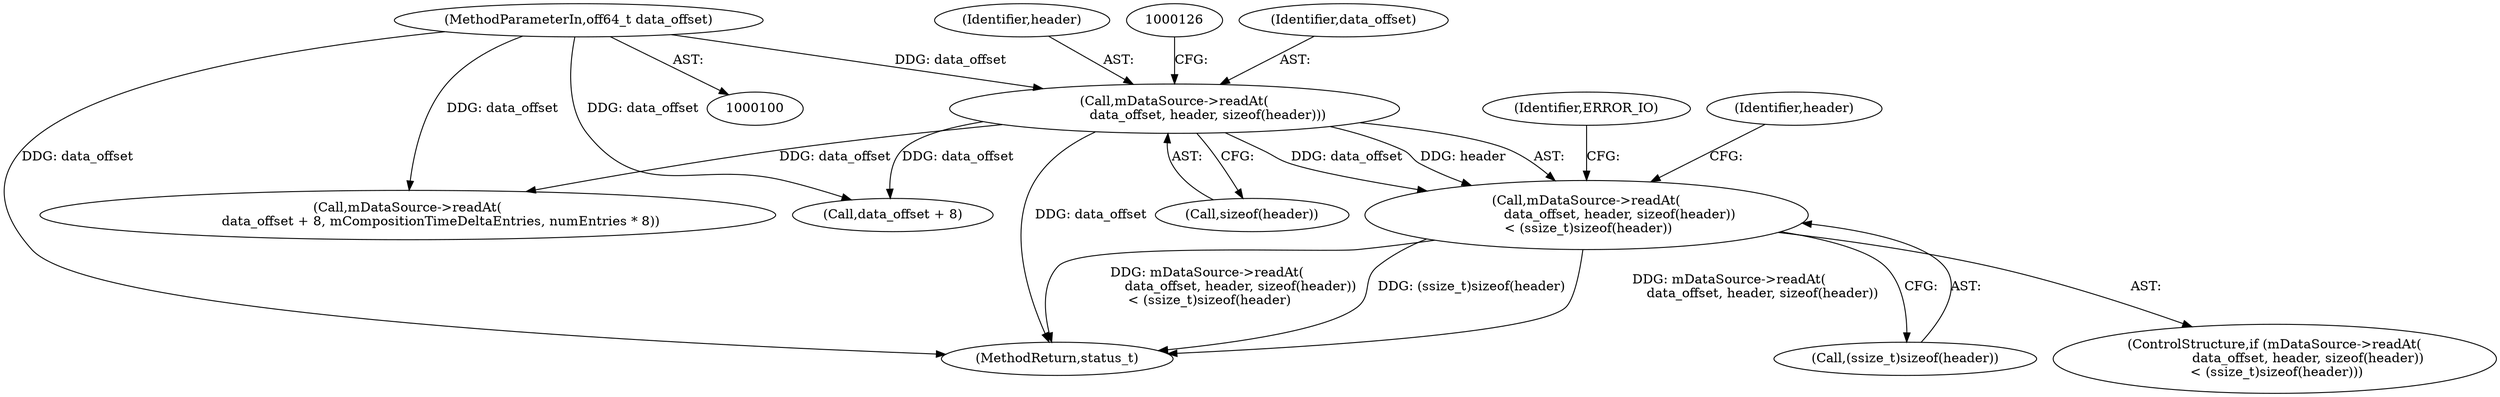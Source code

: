 digraph "0_Android_edd4a76eb4747bd19ed122df46fa46b452c12a0d@API" {
"1000119" [label="(Call,mDataSource->readAt(\n                data_offset, header, sizeof(header))\n < (ssize_t)sizeof(header))"];
"1000120" [label="(Call,mDataSource->readAt(\n                data_offset, header, sizeof(header)))"];
"1000101" [label="(MethodParameterIn,off64_t data_offset)"];
"1000184" [label="(Call,mDataSource->readAt(\n                data_offset + 8, mCompositionTimeDeltaEntries, numEntries * 8))"];
"1000231" [label="(MethodReturn,status_t)"];
"1000118" [label="(ControlStructure,if (mDataSource->readAt(\n                data_offset, header, sizeof(header))\n < (ssize_t)sizeof(header)))"];
"1000185" [label="(Call,data_offset + 8)"];
"1000131" [label="(Identifier,ERROR_IO)"];
"1000120" [label="(Call,mDataSource->readAt(\n                data_offset, header, sizeof(header)))"];
"1000119" [label="(Call,mDataSource->readAt(\n                data_offset, header, sizeof(header))\n < (ssize_t)sizeof(header))"];
"1000125" [label="(Call,(ssize_t)sizeof(header))"];
"1000135" [label="(Identifier,header)"];
"1000123" [label="(Call,sizeof(header))"];
"1000121" [label="(Identifier,data_offset)"];
"1000101" [label="(MethodParameterIn,off64_t data_offset)"];
"1000122" [label="(Identifier,header)"];
"1000119" -> "1000118"  [label="AST: "];
"1000119" -> "1000125"  [label="CFG: "];
"1000120" -> "1000119"  [label="AST: "];
"1000125" -> "1000119"  [label="AST: "];
"1000131" -> "1000119"  [label="CFG: "];
"1000135" -> "1000119"  [label="CFG: "];
"1000119" -> "1000231"  [label="DDG: mDataSource->readAt(\n                data_offset, header, sizeof(header))\n < (ssize_t)sizeof(header)"];
"1000119" -> "1000231"  [label="DDG: (ssize_t)sizeof(header)"];
"1000119" -> "1000231"  [label="DDG: mDataSource->readAt(\n                data_offset, header, sizeof(header))"];
"1000120" -> "1000119"  [label="DDG: data_offset"];
"1000120" -> "1000119"  [label="DDG: header"];
"1000120" -> "1000123"  [label="CFG: "];
"1000121" -> "1000120"  [label="AST: "];
"1000122" -> "1000120"  [label="AST: "];
"1000123" -> "1000120"  [label="AST: "];
"1000126" -> "1000120"  [label="CFG: "];
"1000120" -> "1000231"  [label="DDG: data_offset"];
"1000101" -> "1000120"  [label="DDG: data_offset"];
"1000120" -> "1000184"  [label="DDG: data_offset"];
"1000120" -> "1000185"  [label="DDG: data_offset"];
"1000101" -> "1000100"  [label="AST: "];
"1000101" -> "1000231"  [label="DDG: data_offset"];
"1000101" -> "1000184"  [label="DDG: data_offset"];
"1000101" -> "1000185"  [label="DDG: data_offset"];
}
